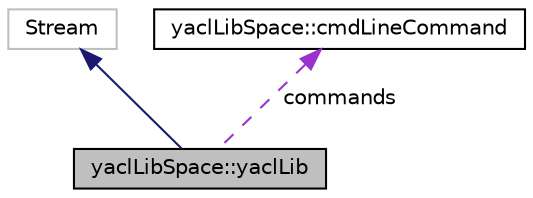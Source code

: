digraph "yaclLibSpace::yaclLib"
{
 // LATEX_PDF_SIZE
  edge [fontname="Helvetica",fontsize="10",labelfontname="Helvetica",labelfontsize="10"];
  node [fontname="Helvetica",fontsize="10",shape=record];
  Node2 [label="yaclLibSpace::yaclLib",height=0.2,width=0.4,color="black", fillcolor="grey75", style="filled", fontcolor="black",tooltip=" "];
  Node3 -> Node2 [dir="back",color="midnightblue",fontsize="10",style="solid",fontname="Helvetica"];
  Node3 [label="Stream",height=0.2,width=0.4,color="grey75", fillcolor="white", style="filled",tooltip=" "];
  Node4 -> Node2 [dir="back",color="darkorchid3",fontsize="10",style="dashed",label=" commands" ,fontname="Helvetica"];
  Node4 [label="yaclLibSpace::cmdLineCommand",height=0.2,width=0.4,color="black", fillcolor="white", style="filled",URL="$structyacl_lib_space_1_1cmd_line_command.html",tooltip=" "];
}
